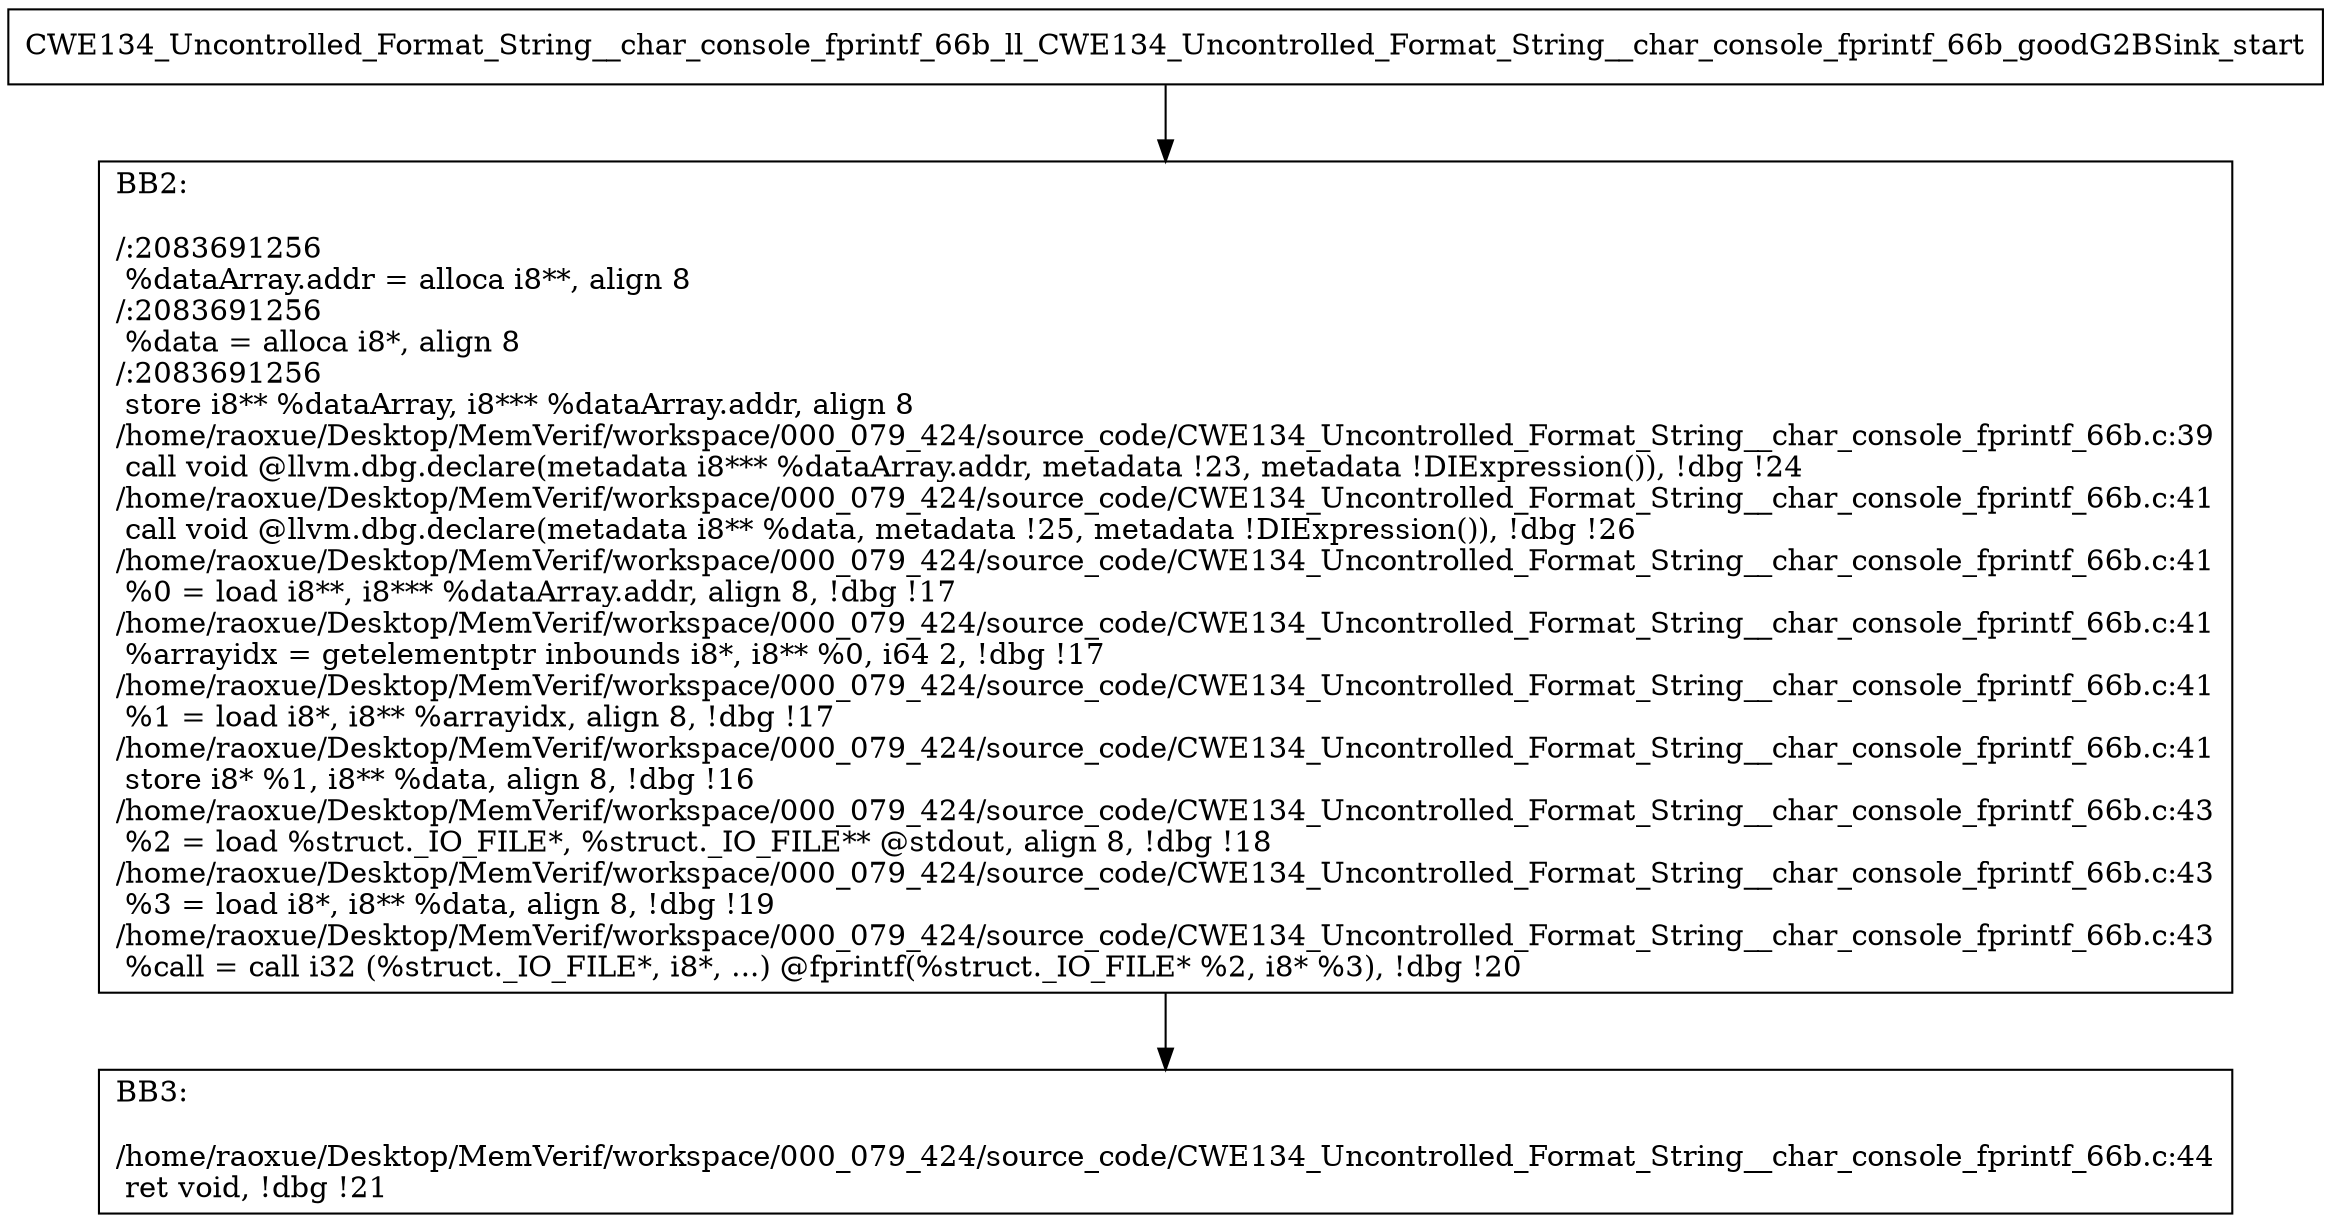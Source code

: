 digraph "CFG for'CWE134_Uncontrolled_Format_String__char_console_fprintf_66b_ll_CWE134_Uncontrolled_Format_String__char_console_fprintf_66b_goodG2BSink' function" {
	BBCWE134_Uncontrolled_Format_String__char_console_fprintf_66b_ll_CWE134_Uncontrolled_Format_String__char_console_fprintf_66b_goodG2BSink_start[shape=record,label="{CWE134_Uncontrolled_Format_String__char_console_fprintf_66b_ll_CWE134_Uncontrolled_Format_String__char_console_fprintf_66b_goodG2BSink_start}"];
	BBCWE134_Uncontrolled_Format_String__char_console_fprintf_66b_ll_CWE134_Uncontrolled_Format_String__char_console_fprintf_66b_goodG2BSink_start-> CWE134_Uncontrolled_Format_String__char_console_fprintf_66b_ll_CWE134_Uncontrolled_Format_String__char_console_fprintf_66b_goodG2BSinkBB2;
	CWE134_Uncontrolled_Format_String__char_console_fprintf_66b_ll_CWE134_Uncontrolled_Format_String__char_console_fprintf_66b_goodG2BSinkBB2 [shape=record, label="{BB2:\l\l/:2083691256\l
  %dataArray.addr = alloca i8**, align 8\l
/:2083691256\l
  %data = alloca i8*, align 8\l
/:2083691256\l
  store i8** %dataArray, i8*** %dataArray.addr, align 8\l
/home/raoxue/Desktop/MemVerif/workspace/000_079_424/source_code/CWE134_Uncontrolled_Format_String__char_console_fprintf_66b.c:39\l
  call void @llvm.dbg.declare(metadata i8*** %dataArray.addr, metadata !23, metadata !DIExpression()), !dbg !24\l
/home/raoxue/Desktop/MemVerif/workspace/000_079_424/source_code/CWE134_Uncontrolled_Format_String__char_console_fprintf_66b.c:41\l
  call void @llvm.dbg.declare(metadata i8** %data, metadata !25, metadata !DIExpression()), !dbg !26\l
/home/raoxue/Desktop/MemVerif/workspace/000_079_424/source_code/CWE134_Uncontrolled_Format_String__char_console_fprintf_66b.c:41\l
  %0 = load i8**, i8*** %dataArray.addr, align 8, !dbg !17\l
/home/raoxue/Desktop/MemVerif/workspace/000_079_424/source_code/CWE134_Uncontrolled_Format_String__char_console_fprintf_66b.c:41\l
  %arrayidx = getelementptr inbounds i8*, i8** %0, i64 2, !dbg !17\l
/home/raoxue/Desktop/MemVerif/workspace/000_079_424/source_code/CWE134_Uncontrolled_Format_String__char_console_fprintf_66b.c:41\l
  %1 = load i8*, i8** %arrayidx, align 8, !dbg !17\l
/home/raoxue/Desktop/MemVerif/workspace/000_079_424/source_code/CWE134_Uncontrolled_Format_String__char_console_fprintf_66b.c:41\l
  store i8* %1, i8** %data, align 8, !dbg !16\l
/home/raoxue/Desktop/MemVerif/workspace/000_079_424/source_code/CWE134_Uncontrolled_Format_String__char_console_fprintf_66b.c:43\l
  %2 = load %struct._IO_FILE*, %struct._IO_FILE** @stdout, align 8, !dbg !18\l
/home/raoxue/Desktop/MemVerif/workspace/000_079_424/source_code/CWE134_Uncontrolled_Format_String__char_console_fprintf_66b.c:43\l
  %3 = load i8*, i8** %data, align 8, !dbg !19\l
/home/raoxue/Desktop/MemVerif/workspace/000_079_424/source_code/CWE134_Uncontrolled_Format_String__char_console_fprintf_66b.c:43\l
  %call = call i32 (%struct._IO_FILE*, i8*, ...) @fprintf(%struct._IO_FILE* %2, i8* %3), !dbg !20\l
}"];
	CWE134_Uncontrolled_Format_String__char_console_fprintf_66b_ll_CWE134_Uncontrolled_Format_String__char_console_fprintf_66b_goodG2BSinkBB2-> CWE134_Uncontrolled_Format_String__char_console_fprintf_66b_ll_CWE134_Uncontrolled_Format_String__char_console_fprintf_66b_goodG2BSinkBB3;
	CWE134_Uncontrolled_Format_String__char_console_fprintf_66b_ll_CWE134_Uncontrolled_Format_String__char_console_fprintf_66b_goodG2BSinkBB3 [shape=record, label="{BB3:\l\l/home/raoxue/Desktop/MemVerif/workspace/000_079_424/source_code/CWE134_Uncontrolled_Format_String__char_console_fprintf_66b.c:44\l
  ret void, !dbg !21\l
}"];
}
